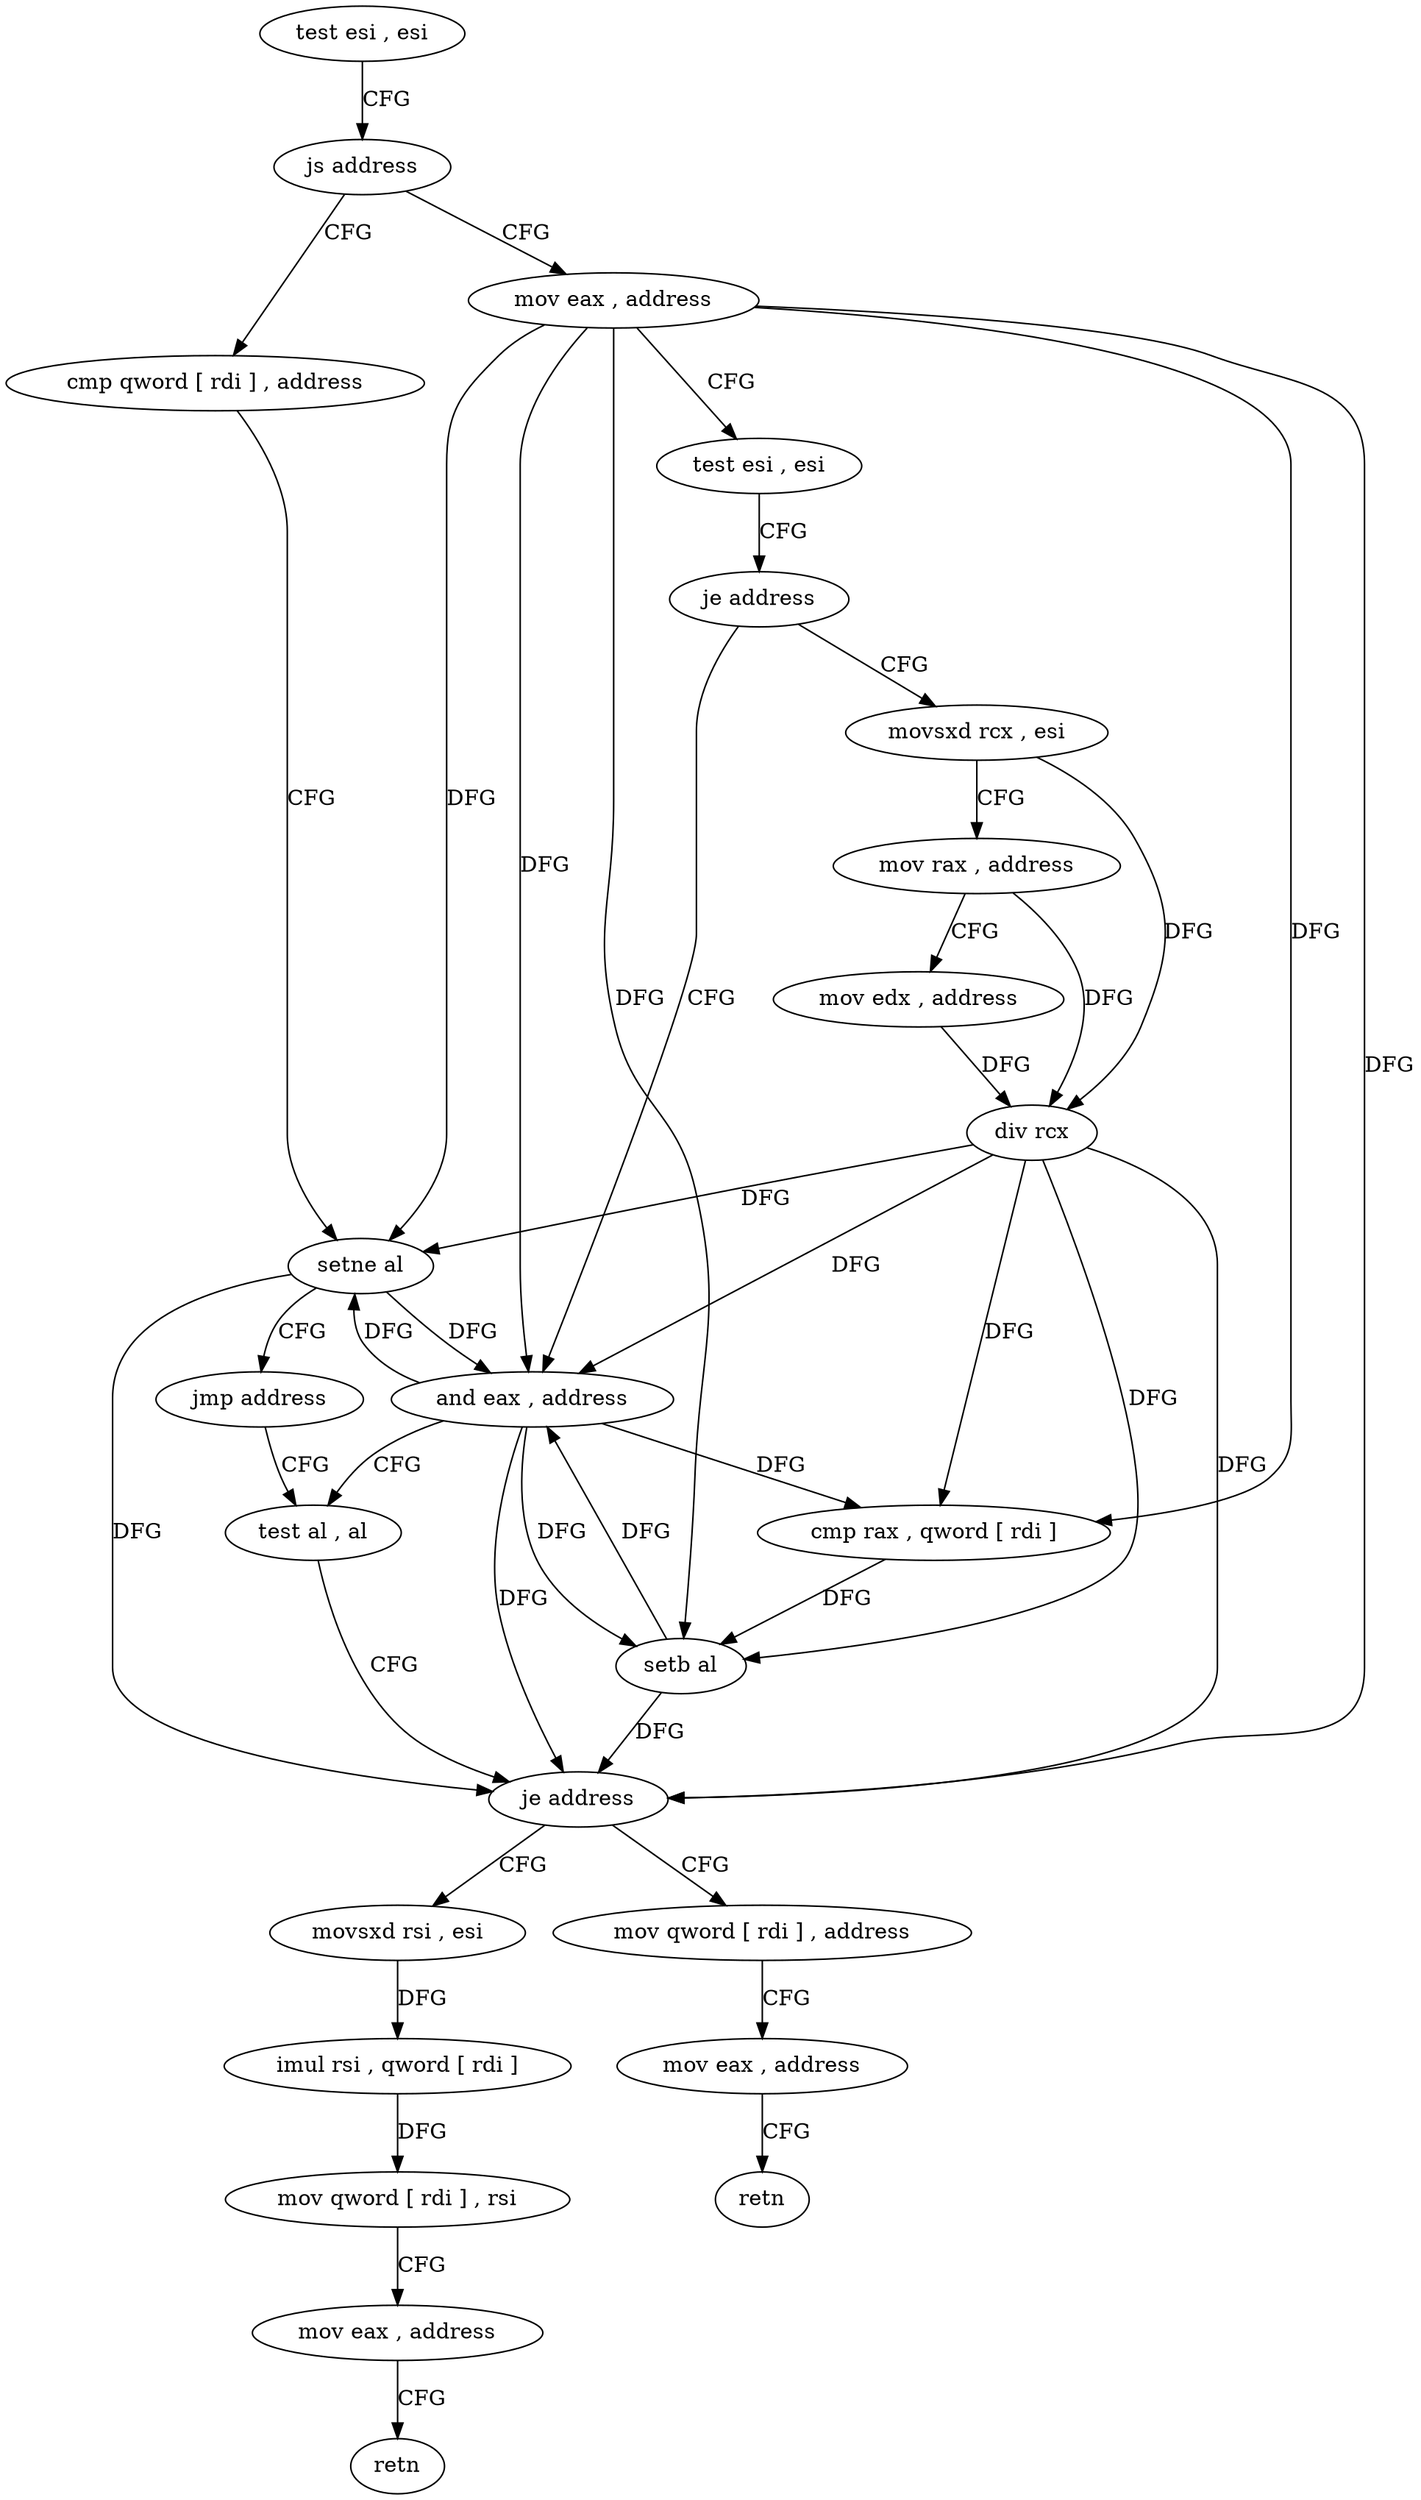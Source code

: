 digraph "func" {
"4379592" [label = "test esi , esi" ]
"4379594" [label = "js address" ]
"4379649" [label = "cmp qword [ rdi ] , address" ]
"4379596" [label = "mov eax , address" ]
"4379653" [label = "setne al" ]
"4379656" [label = "jmp address" ]
"4379632" [label = "test al , al" ]
"4379601" [label = "test esi , esi" ]
"4379603" [label = "je address" ]
"4379629" [label = "and eax , address" ]
"4379605" [label = "movsxd rcx , esi" ]
"4379634" [label = "je address" ]
"4379658" [label = "movsxd rsi , esi" ]
"4379636" [label = "mov qword [ rdi ] , address" ]
"4379608" [label = "mov rax , address" ]
"4379615" [label = "mov edx , address" ]
"4379620" [label = "div rcx" ]
"4379623" [label = "cmp rax , qword [ rdi ]" ]
"4379626" [label = "setb al" ]
"4379661" [label = "imul rsi , qword [ rdi ]" ]
"4379665" [label = "mov qword [ rdi ] , rsi" ]
"4379668" [label = "mov eax , address" ]
"4379673" [label = "retn" ]
"4379643" [label = "mov eax , address" ]
"4379648" [label = "retn" ]
"4379592" -> "4379594" [ label = "CFG" ]
"4379594" -> "4379649" [ label = "CFG" ]
"4379594" -> "4379596" [ label = "CFG" ]
"4379649" -> "4379653" [ label = "CFG" ]
"4379596" -> "4379601" [ label = "CFG" ]
"4379596" -> "4379653" [ label = "DFG" ]
"4379596" -> "4379634" [ label = "DFG" ]
"4379596" -> "4379629" [ label = "DFG" ]
"4379596" -> "4379623" [ label = "DFG" ]
"4379596" -> "4379626" [ label = "DFG" ]
"4379653" -> "4379656" [ label = "CFG" ]
"4379653" -> "4379634" [ label = "DFG" ]
"4379653" -> "4379629" [ label = "DFG" ]
"4379656" -> "4379632" [ label = "CFG" ]
"4379632" -> "4379634" [ label = "CFG" ]
"4379601" -> "4379603" [ label = "CFG" ]
"4379603" -> "4379629" [ label = "CFG" ]
"4379603" -> "4379605" [ label = "CFG" ]
"4379629" -> "4379632" [ label = "CFG" ]
"4379629" -> "4379634" [ label = "DFG" ]
"4379629" -> "4379653" [ label = "DFG" ]
"4379629" -> "4379623" [ label = "DFG" ]
"4379629" -> "4379626" [ label = "DFG" ]
"4379605" -> "4379608" [ label = "CFG" ]
"4379605" -> "4379620" [ label = "DFG" ]
"4379634" -> "4379658" [ label = "CFG" ]
"4379634" -> "4379636" [ label = "CFG" ]
"4379658" -> "4379661" [ label = "DFG" ]
"4379636" -> "4379643" [ label = "CFG" ]
"4379608" -> "4379615" [ label = "CFG" ]
"4379608" -> "4379620" [ label = "DFG" ]
"4379615" -> "4379620" [ label = "DFG" ]
"4379620" -> "4379623" [ label = "DFG" ]
"4379620" -> "4379634" [ label = "DFG" ]
"4379620" -> "4379629" [ label = "DFG" ]
"4379620" -> "4379653" [ label = "DFG" ]
"4379620" -> "4379626" [ label = "DFG" ]
"4379623" -> "4379626" [ label = "DFG" ]
"4379626" -> "4379629" [ label = "DFG" ]
"4379626" -> "4379634" [ label = "DFG" ]
"4379661" -> "4379665" [ label = "DFG" ]
"4379665" -> "4379668" [ label = "CFG" ]
"4379668" -> "4379673" [ label = "CFG" ]
"4379643" -> "4379648" [ label = "CFG" ]
}
